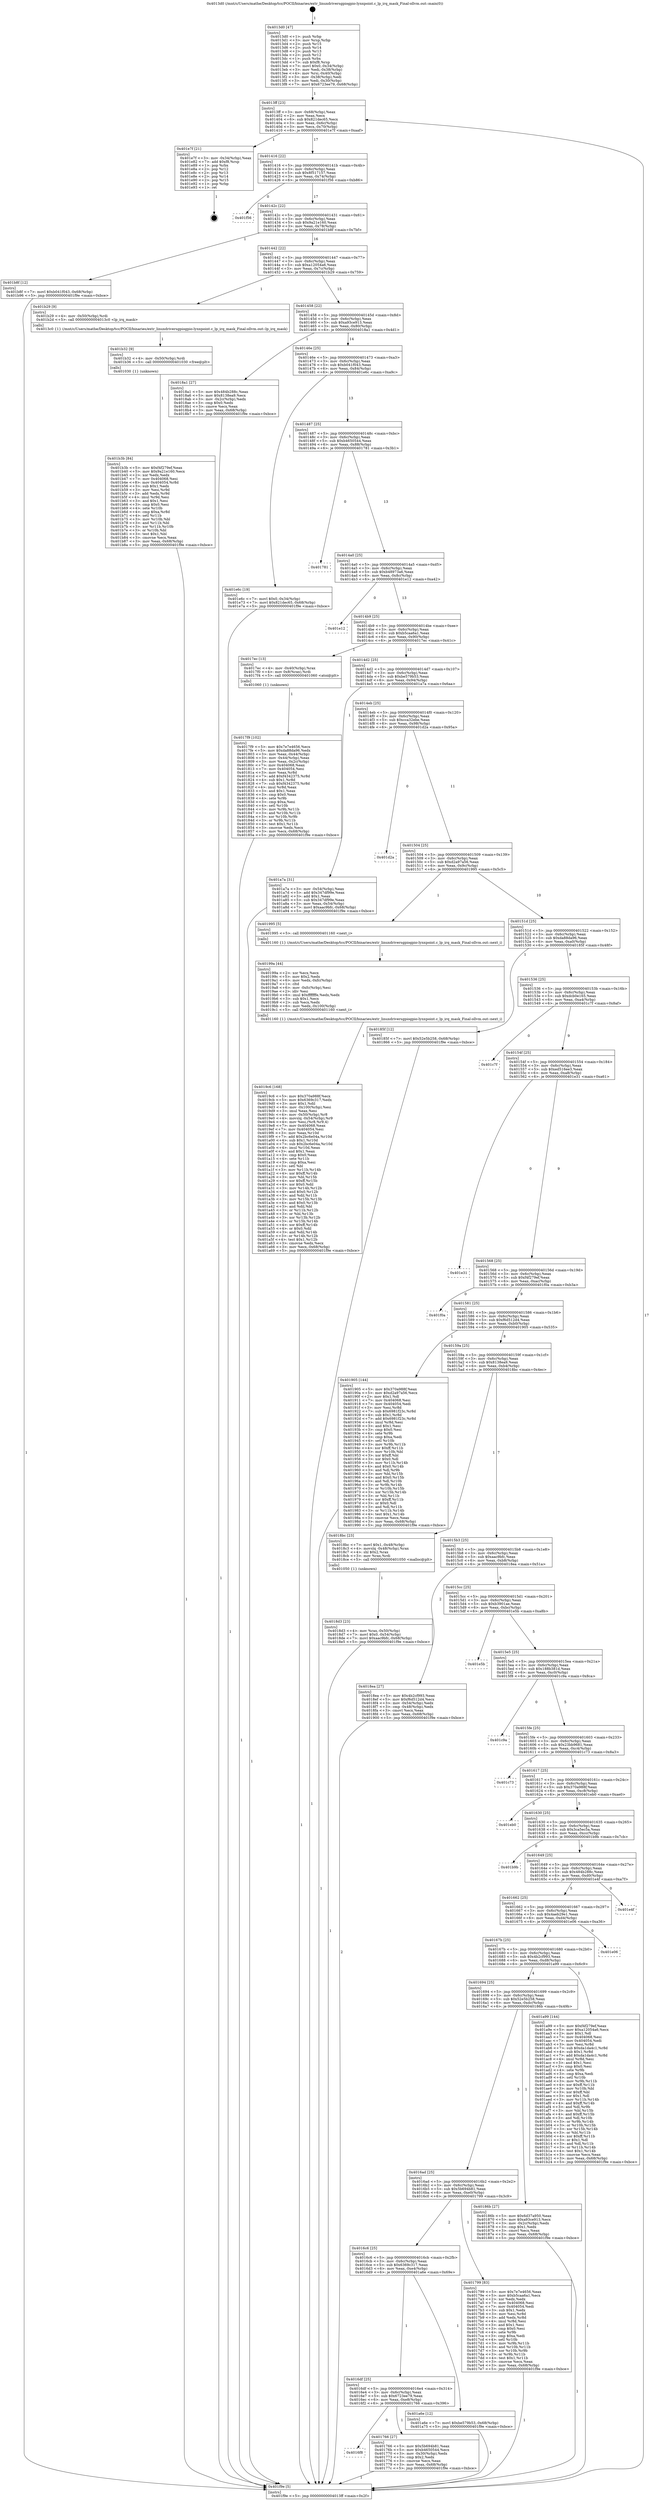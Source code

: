 digraph "0x4013d0" {
  label = "0x4013d0 (/mnt/c/Users/mathe/Desktop/tcc/POCII/binaries/extr_linuxdriversgpiogpio-lynxpoint.c_lp_irq_mask_Final-ollvm.out::main(0))"
  labelloc = "t"
  node[shape=record]

  Entry [label="",width=0.3,height=0.3,shape=circle,fillcolor=black,style=filled]
  "0x4013ff" [label="{
     0x4013ff [23]\l
     | [instrs]\l
     &nbsp;&nbsp;0x4013ff \<+3\>: mov -0x68(%rbp),%eax\l
     &nbsp;&nbsp;0x401402 \<+2\>: mov %eax,%ecx\l
     &nbsp;&nbsp;0x401404 \<+6\>: sub $0x821dec65,%ecx\l
     &nbsp;&nbsp;0x40140a \<+3\>: mov %eax,-0x6c(%rbp)\l
     &nbsp;&nbsp;0x40140d \<+3\>: mov %ecx,-0x70(%rbp)\l
     &nbsp;&nbsp;0x401410 \<+6\>: je 0000000000401e7f \<main+0xaaf\>\l
  }"]
  "0x401e7f" [label="{
     0x401e7f [21]\l
     | [instrs]\l
     &nbsp;&nbsp;0x401e7f \<+3\>: mov -0x34(%rbp),%eax\l
     &nbsp;&nbsp;0x401e82 \<+7\>: add $0xf8,%rsp\l
     &nbsp;&nbsp;0x401e89 \<+1\>: pop %rbx\l
     &nbsp;&nbsp;0x401e8a \<+2\>: pop %r12\l
     &nbsp;&nbsp;0x401e8c \<+2\>: pop %r13\l
     &nbsp;&nbsp;0x401e8e \<+2\>: pop %r14\l
     &nbsp;&nbsp;0x401e90 \<+2\>: pop %r15\l
     &nbsp;&nbsp;0x401e92 \<+1\>: pop %rbp\l
     &nbsp;&nbsp;0x401e93 \<+1\>: ret\l
  }"]
  "0x401416" [label="{
     0x401416 [22]\l
     | [instrs]\l
     &nbsp;&nbsp;0x401416 \<+5\>: jmp 000000000040141b \<main+0x4b\>\l
     &nbsp;&nbsp;0x40141b \<+3\>: mov -0x6c(%rbp),%eax\l
     &nbsp;&nbsp;0x40141e \<+5\>: sub $0x8f517157,%eax\l
     &nbsp;&nbsp;0x401423 \<+3\>: mov %eax,-0x74(%rbp)\l
     &nbsp;&nbsp;0x401426 \<+6\>: je 0000000000401f56 \<main+0xb86\>\l
  }"]
  Exit [label="",width=0.3,height=0.3,shape=circle,fillcolor=black,style=filled,peripheries=2]
  "0x401f56" [label="{
     0x401f56\l
  }", style=dashed]
  "0x40142c" [label="{
     0x40142c [22]\l
     | [instrs]\l
     &nbsp;&nbsp;0x40142c \<+5\>: jmp 0000000000401431 \<main+0x61\>\l
     &nbsp;&nbsp;0x401431 \<+3\>: mov -0x6c(%rbp),%eax\l
     &nbsp;&nbsp;0x401434 \<+5\>: sub $0x9a21e160,%eax\l
     &nbsp;&nbsp;0x401439 \<+3\>: mov %eax,-0x78(%rbp)\l
     &nbsp;&nbsp;0x40143c \<+6\>: je 0000000000401b8f \<main+0x7bf\>\l
  }"]
  "0x401b3b" [label="{
     0x401b3b [84]\l
     | [instrs]\l
     &nbsp;&nbsp;0x401b3b \<+5\>: mov $0xf4f279ef,%eax\l
     &nbsp;&nbsp;0x401b40 \<+5\>: mov $0x9a21e160,%ecx\l
     &nbsp;&nbsp;0x401b45 \<+2\>: xor %edx,%edx\l
     &nbsp;&nbsp;0x401b47 \<+7\>: mov 0x404068,%esi\l
     &nbsp;&nbsp;0x401b4e \<+8\>: mov 0x404054,%r8d\l
     &nbsp;&nbsp;0x401b56 \<+3\>: sub $0x1,%edx\l
     &nbsp;&nbsp;0x401b59 \<+3\>: mov %esi,%r9d\l
     &nbsp;&nbsp;0x401b5c \<+3\>: add %edx,%r9d\l
     &nbsp;&nbsp;0x401b5f \<+4\>: imul %r9d,%esi\l
     &nbsp;&nbsp;0x401b63 \<+3\>: and $0x1,%esi\l
     &nbsp;&nbsp;0x401b66 \<+3\>: cmp $0x0,%esi\l
     &nbsp;&nbsp;0x401b69 \<+4\>: sete %r10b\l
     &nbsp;&nbsp;0x401b6d \<+4\>: cmp $0xa,%r8d\l
     &nbsp;&nbsp;0x401b71 \<+4\>: setl %r11b\l
     &nbsp;&nbsp;0x401b75 \<+3\>: mov %r10b,%bl\l
     &nbsp;&nbsp;0x401b78 \<+3\>: and %r11b,%bl\l
     &nbsp;&nbsp;0x401b7b \<+3\>: xor %r11b,%r10b\l
     &nbsp;&nbsp;0x401b7e \<+3\>: or %r10b,%bl\l
     &nbsp;&nbsp;0x401b81 \<+3\>: test $0x1,%bl\l
     &nbsp;&nbsp;0x401b84 \<+3\>: cmovne %ecx,%eax\l
     &nbsp;&nbsp;0x401b87 \<+3\>: mov %eax,-0x68(%rbp)\l
     &nbsp;&nbsp;0x401b8a \<+5\>: jmp 0000000000401f9e \<main+0xbce\>\l
  }"]
  "0x401b8f" [label="{
     0x401b8f [12]\l
     | [instrs]\l
     &nbsp;&nbsp;0x401b8f \<+7\>: movl $0xb041f043,-0x68(%rbp)\l
     &nbsp;&nbsp;0x401b96 \<+5\>: jmp 0000000000401f9e \<main+0xbce\>\l
  }"]
  "0x401442" [label="{
     0x401442 [22]\l
     | [instrs]\l
     &nbsp;&nbsp;0x401442 \<+5\>: jmp 0000000000401447 \<main+0x77\>\l
     &nbsp;&nbsp;0x401447 \<+3\>: mov -0x6c(%rbp),%eax\l
     &nbsp;&nbsp;0x40144a \<+5\>: sub $0xa12054a6,%eax\l
     &nbsp;&nbsp;0x40144f \<+3\>: mov %eax,-0x7c(%rbp)\l
     &nbsp;&nbsp;0x401452 \<+6\>: je 0000000000401b29 \<main+0x759\>\l
  }"]
  "0x401b32" [label="{
     0x401b32 [9]\l
     | [instrs]\l
     &nbsp;&nbsp;0x401b32 \<+4\>: mov -0x50(%rbp),%rdi\l
     &nbsp;&nbsp;0x401b36 \<+5\>: call 0000000000401030 \<free@plt\>\l
     | [calls]\l
     &nbsp;&nbsp;0x401030 \{1\} (unknown)\l
  }"]
  "0x401b29" [label="{
     0x401b29 [9]\l
     | [instrs]\l
     &nbsp;&nbsp;0x401b29 \<+4\>: mov -0x50(%rbp),%rdi\l
     &nbsp;&nbsp;0x401b2d \<+5\>: call 00000000004013c0 \<lp_irq_mask\>\l
     | [calls]\l
     &nbsp;&nbsp;0x4013c0 \{1\} (/mnt/c/Users/mathe/Desktop/tcc/POCII/binaries/extr_linuxdriversgpiogpio-lynxpoint.c_lp_irq_mask_Final-ollvm.out::lp_irq_mask)\l
  }"]
  "0x401458" [label="{
     0x401458 [22]\l
     | [instrs]\l
     &nbsp;&nbsp;0x401458 \<+5\>: jmp 000000000040145d \<main+0x8d\>\l
     &nbsp;&nbsp;0x40145d \<+3\>: mov -0x6c(%rbp),%eax\l
     &nbsp;&nbsp;0x401460 \<+5\>: sub $0xa93ce913,%eax\l
     &nbsp;&nbsp;0x401465 \<+3\>: mov %eax,-0x80(%rbp)\l
     &nbsp;&nbsp;0x401468 \<+6\>: je 00000000004018a1 \<main+0x4d1\>\l
  }"]
  "0x4019c6" [label="{
     0x4019c6 [168]\l
     | [instrs]\l
     &nbsp;&nbsp;0x4019c6 \<+5\>: mov $0x370a988f,%ecx\l
     &nbsp;&nbsp;0x4019cb \<+5\>: mov $0x6369c317,%edx\l
     &nbsp;&nbsp;0x4019d0 \<+3\>: mov $0x1,%dil\l
     &nbsp;&nbsp;0x4019d3 \<+6\>: mov -0x100(%rbp),%esi\l
     &nbsp;&nbsp;0x4019d9 \<+3\>: imul %eax,%esi\l
     &nbsp;&nbsp;0x4019dc \<+4\>: mov -0x50(%rbp),%r8\l
     &nbsp;&nbsp;0x4019e0 \<+4\>: movslq -0x54(%rbp),%r9\l
     &nbsp;&nbsp;0x4019e4 \<+4\>: mov %esi,(%r8,%r9,4)\l
     &nbsp;&nbsp;0x4019e8 \<+7\>: mov 0x404068,%eax\l
     &nbsp;&nbsp;0x4019ef \<+7\>: mov 0x404054,%esi\l
     &nbsp;&nbsp;0x4019f6 \<+3\>: mov %eax,%r10d\l
     &nbsp;&nbsp;0x4019f9 \<+7\>: add $0x2bc6e04a,%r10d\l
     &nbsp;&nbsp;0x401a00 \<+4\>: sub $0x1,%r10d\l
     &nbsp;&nbsp;0x401a04 \<+7\>: sub $0x2bc6e04a,%r10d\l
     &nbsp;&nbsp;0x401a0b \<+4\>: imul %r10d,%eax\l
     &nbsp;&nbsp;0x401a0f \<+3\>: and $0x1,%eax\l
     &nbsp;&nbsp;0x401a12 \<+3\>: cmp $0x0,%eax\l
     &nbsp;&nbsp;0x401a15 \<+4\>: sete %r11b\l
     &nbsp;&nbsp;0x401a19 \<+3\>: cmp $0xa,%esi\l
     &nbsp;&nbsp;0x401a1c \<+3\>: setl %bl\l
     &nbsp;&nbsp;0x401a1f \<+3\>: mov %r11b,%r14b\l
     &nbsp;&nbsp;0x401a22 \<+4\>: xor $0xff,%r14b\l
     &nbsp;&nbsp;0x401a26 \<+3\>: mov %bl,%r15b\l
     &nbsp;&nbsp;0x401a29 \<+4\>: xor $0xff,%r15b\l
     &nbsp;&nbsp;0x401a2d \<+4\>: xor $0x0,%dil\l
     &nbsp;&nbsp;0x401a31 \<+3\>: mov %r14b,%r12b\l
     &nbsp;&nbsp;0x401a34 \<+4\>: and $0x0,%r12b\l
     &nbsp;&nbsp;0x401a38 \<+3\>: and %dil,%r11b\l
     &nbsp;&nbsp;0x401a3b \<+3\>: mov %r15b,%r13b\l
     &nbsp;&nbsp;0x401a3e \<+4\>: and $0x0,%r13b\l
     &nbsp;&nbsp;0x401a42 \<+3\>: and %dil,%bl\l
     &nbsp;&nbsp;0x401a45 \<+3\>: or %r11b,%r12b\l
     &nbsp;&nbsp;0x401a48 \<+3\>: or %bl,%r13b\l
     &nbsp;&nbsp;0x401a4b \<+3\>: xor %r13b,%r12b\l
     &nbsp;&nbsp;0x401a4e \<+3\>: or %r15b,%r14b\l
     &nbsp;&nbsp;0x401a51 \<+4\>: xor $0xff,%r14b\l
     &nbsp;&nbsp;0x401a55 \<+4\>: or $0x0,%dil\l
     &nbsp;&nbsp;0x401a59 \<+3\>: and %dil,%r14b\l
     &nbsp;&nbsp;0x401a5c \<+3\>: or %r14b,%r12b\l
     &nbsp;&nbsp;0x401a5f \<+4\>: test $0x1,%r12b\l
     &nbsp;&nbsp;0x401a63 \<+3\>: cmovne %edx,%ecx\l
     &nbsp;&nbsp;0x401a66 \<+3\>: mov %ecx,-0x68(%rbp)\l
     &nbsp;&nbsp;0x401a69 \<+5\>: jmp 0000000000401f9e \<main+0xbce\>\l
  }"]
  "0x4018a1" [label="{
     0x4018a1 [27]\l
     | [instrs]\l
     &nbsp;&nbsp;0x4018a1 \<+5\>: mov $0x484b288c,%eax\l
     &nbsp;&nbsp;0x4018a6 \<+5\>: mov $0x8138ea9,%ecx\l
     &nbsp;&nbsp;0x4018ab \<+3\>: mov -0x2c(%rbp),%edx\l
     &nbsp;&nbsp;0x4018ae \<+3\>: cmp $0x0,%edx\l
     &nbsp;&nbsp;0x4018b1 \<+3\>: cmove %ecx,%eax\l
     &nbsp;&nbsp;0x4018b4 \<+3\>: mov %eax,-0x68(%rbp)\l
     &nbsp;&nbsp;0x4018b7 \<+5\>: jmp 0000000000401f9e \<main+0xbce\>\l
  }"]
  "0x40146e" [label="{
     0x40146e [25]\l
     | [instrs]\l
     &nbsp;&nbsp;0x40146e \<+5\>: jmp 0000000000401473 \<main+0xa3\>\l
     &nbsp;&nbsp;0x401473 \<+3\>: mov -0x6c(%rbp),%eax\l
     &nbsp;&nbsp;0x401476 \<+5\>: sub $0xb041f043,%eax\l
     &nbsp;&nbsp;0x40147b \<+6\>: mov %eax,-0x84(%rbp)\l
     &nbsp;&nbsp;0x401481 \<+6\>: je 0000000000401e6c \<main+0xa9c\>\l
  }"]
  "0x40199a" [label="{
     0x40199a [44]\l
     | [instrs]\l
     &nbsp;&nbsp;0x40199a \<+2\>: xor %ecx,%ecx\l
     &nbsp;&nbsp;0x40199c \<+5\>: mov $0x2,%edx\l
     &nbsp;&nbsp;0x4019a1 \<+6\>: mov %edx,-0xfc(%rbp)\l
     &nbsp;&nbsp;0x4019a7 \<+1\>: cltd\l
     &nbsp;&nbsp;0x4019a8 \<+6\>: mov -0xfc(%rbp),%esi\l
     &nbsp;&nbsp;0x4019ae \<+2\>: idiv %esi\l
     &nbsp;&nbsp;0x4019b0 \<+6\>: imul $0xfffffffe,%edx,%edx\l
     &nbsp;&nbsp;0x4019b6 \<+3\>: sub $0x1,%ecx\l
     &nbsp;&nbsp;0x4019b9 \<+2\>: sub %ecx,%edx\l
     &nbsp;&nbsp;0x4019bb \<+6\>: mov %edx,-0x100(%rbp)\l
     &nbsp;&nbsp;0x4019c1 \<+5\>: call 0000000000401160 \<next_i\>\l
     | [calls]\l
     &nbsp;&nbsp;0x401160 \{1\} (/mnt/c/Users/mathe/Desktop/tcc/POCII/binaries/extr_linuxdriversgpiogpio-lynxpoint.c_lp_irq_mask_Final-ollvm.out::next_i)\l
  }"]
  "0x401e6c" [label="{
     0x401e6c [19]\l
     | [instrs]\l
     &nbsp;&nbsp;0x401e6c \<+7\>: movl $0x0,-0x34(%rbp)\l
     &nbsp;&nbsp;0x401e73 \<+7\>: movl $0x821dec65,-0x68(%rbp)\l
     &nbsp;&nbsp;0x401e7a \<+5\>: jmp 0000000000401f9e \<main+0xbce\>\l
  }"]
  "0x401487" [label="{
     0x401487 [25]\l
     | [instrs]\l
     &nbsp;&nbsp;0x401487 \<+5\>: jmp 000000000040148c \<main+0xbc\>\l
     &nbsp;&nbsp;0x40148c \<+3\>: mov -0x6c(%rbp),%eax\l
     &nbsp;&nbsp;0x40148f \<+5\>: sub $0xb4650544,%eax\l
     &nbsp;&nbsp;0x401494 \<+6\>: mov %eax,-0x88(%rbp)\l
     &nbsp;&nbsp;0x40149a \<+6\>: je 0000000000401781 \<main+0x3b1\>\l
  }"]
  "0x4018d3" [label="{
     0x4018d3 [23]\l
     | [instrs]\l
     &nbsp;&nbsp;0x4018d3 \<+4\>: mov %rax,-0x50(%rbp)\l
     &nbsp;&nbsp;0x4018d7 \<+7\>: movl $0x0,-0x54(%rbp)\l
     &nbsp;&nbsp;0x4018de \<+7\>: movl $0xaac9bfc,-0x68(%rbp)\l
     &nbsp;&nbsp;0x4018e5 \<+5\>: jmp 0000000000401f9e \<main+0xbce\>\l
  }"]
  "0x401781" [label="{
     0x401781\l
  }", style=dashed]
  "0x4014a0" [label="{
     0x4014a0 [25]\l
     | [instrs]\l
     &nbsp;&nbsp;0x4014a0 \<+5\>: jmp 00000000004014a5 \<main+0xd5\>\l
     &nbsp;&nbsp;0x4014a5 \<+3\>: mov -0x6c(%rbp),%eax\l
     &nbsp;&nbsp;0x4014a8 \<+5\>: sub $0xb48973a6,%eax\l
     &nbsp;&nbsp;0x4014ad \<+6\>: mov %eax,-0x8c(%rbp)\l
     &nbsp;&nbsp;0x4014b3 \<+6\>: je 0000000000401e12 \<main+0xa42\>\l
  }"]
  "0x4017f9" [label="{
     0x4017f9 [102]\l
     | [instrs]\l
     &nbsp;&nbsp;0x4017f9 \<+5\>: mov $0x7e7e4656,%ecx\l
     &nbsp;&nbsp;0x4017fe \<+5\>: mov $0xda88da96,%edx\l
     &nbsp;&nbsp;0x401803 \<+3\>: mov %eax,-0x44(%rbp)\l
     &nbsp;&nbsp;0x401806 \<+3\>: mov -0x44(%rbp),%eax\l
     &nbsp;&nbsp;0x401809 \<+3\>: mov %eax,-0x2c(%rbp)\l
     &nbsp;&nbsp;0x40180c \<+7\>: mov 0x404068,%eax\l
     &nbsp;&nbsp;0x401813 \<+7\>: mov 0x404054,%esi\l
     &nbsp;&nbsp;0x40181a \<+3\>: mov %eax,%r8d\l
     &nbsp;&nbsp;0x40181d \<+7\>: add $0xf4342375,%r8d\l
     &nbsp;&nbsp;0x401824 \<+4\>: sub $0x1,%r8d\l
     &nbsp;&nbsp;0x401828 \<+7\>: sub $0xf4342375,%r8d\l
     &nbsp;&nbsp;0x40182f \<+4\>: imul %r8d,%eax\l
     &nbsp;&nbsp;0x401833 \<+3\>: and $0x1,%eax\l
     &nbsp;&nbsp;0x401836 \<+3\>: cmp $0x0,%eax\l
     &nbsp;&nbsp;0x401839 \<+4\>: sete %r9b\l
     &nbsp;&nbsp;0x40183d \<+3\>: cmp $0xa,%esi\l
     &nbsp;&nbsp;0x401840 \<+4\>: setl %r10b\l
     &nbsp;&nbsp;0x401844 \<+3\>: mov %r9b,%r11b\l
     &nbsp;&nbsp;0x401847 \<+3\>: and %r10b,%r11b\l
     &nbsp;&nbsp;0x40184a \<+3\>: xor %r10b,%r9b\l
     &nbsp;&nbsp;0x40184d \<+3\>: or %r9b,%r11b\l
     &nbsp;&nbsp;0x401850 \<+4\>: test $0x1,%r11b\l
     &nbsp;&nbsp;0x401854 \<+3\>: cmovne %edx,%ecx\l
     &nbsp;&nbsp;0x401857 \<+3\>: mov %ecx,-0x68(%rbp)\l
     &nbsp;&nbsp;0x40185a \<+5\>: jmp 0000000000401f9e \<main+0xbce\>\l
  }"]
  "0x401e12" [label="{
     0x401e12\l
  }", style=dashed]
  "0x4014b9" [label="{
     0x4014b9 [25]\l
     | [instrs]\l
     &nbsp;&nbsp;0x4014b9 \<+5\>: jmp 00000000004014be \<main+0xee\>\l
     &nbsp;&nbsp;0x4014be \<+3\>: mov -0x6c(%rbp),%eax\l
     &nbsp;&nbsp;0x4014c1 \<+5\>: sub $0xb5caa6a1,%eax\l
     &nbsp;&nbsp;0x4014c6 \<+6\>: mov %eax,-0x90(%rbp)\l
     &nbsp;&nbsp;0x4014cc \<+6\>: je 00000000004017ec \<main+0x41c\>\l
  }"]
  "0x4013d0" [label="{
     0x4013d0 [47]\l
     | [instrs]\l
     &nbsp;&nbsp;0x4013d0 \<+1\>: push %rbp\l
     &nbsp;&nbsp;0x4013d1 \<+3\>: mov %rsp,%rbp\l
     &nbsp;&nbsp;0x4013d4 \<+2\>: push %r15\l
     &nbsp;&nbsp;0x4013d6 \<+2\>: push %r14\l
     &nbsp;&nbsp;0x4013d8 \<+2\>: push %r13\l
     &nbsp;&nbsp;0x4013da \<+2\>: push %r12\l
     &nbsp;&nbsp;0x4013dc \<+1\>: push %rbx\l
     &nbsp;&nbsp;0x4013dd \<+7\>: sub $0xf8,%rsp\l
     &nbsp;&nbsp;0x4013e4 \<+7\>: movl $0x0,-0x34(%rbp)\l
     &nbsp;&nbsp;0x4013eb \<+3\>: mov %edi,-0x38(%rbp)\l
     &nbsp;&nbsp;0x4013ee \<+4\>: mov %rsi,-0x40(%rbp)\l
     &nbsp;&nbsp;0x4013f2 \<+3\>: mov -0x38(%rbp),%edi\l
     &nbsp;&nbsp;0x4013f5 \<+3\>: mov %edi,-0x30(%rbp)\l
     &nbsp;&nbsp;0x4013f8 \<+7\>: movl $0x6723ee79,-0x68(%rbp)\l
  }"]
  "0x4017ec" [label="{
     0x4017ec [13]\l
     | [instrs]\l
     &nbsp;&nbsp;0x4017ec \<+4\>: mov -0x40(%rbp),%rax\l
     &nbsp;&nbsp;0x4017f0 \<+4\>: mov 0x8(%rax),%rdi\l
     &nbsp;&nbsp;0x4017f4 \<+5\>: call 0000000000401060 \<atoi@plt\>\l
     | [calls]\l
     &nbsp;&nbsp;0x401060 \{1\} (unknown)\l
  }"]
  "0x4014d2" [label="{
     0x4014d2 [25]\l
     | [instrs]\l
     &nbsp;&nbsp;0x4014d2 \<+5\>: jmp 00000000004014d7 \<main+0x107\>\l
     &nbsp;&nbsp;0x4014d7 \<+3\>: mov -0x6c(%rbp),%eax\l
     &nbsp;&nbsp;0x4014da \<+5\>: sub $0xbe579b53,%eax\l
     &nbsp;&nbsp;0x4014df \<+6\>: mov %eax,-0x94(%rbp)\l
     &nbsp;&nbsp;0x4014e5 \<+6\>: je 0000000000401a7a \<main+0x6aa\>\l
  }"]
  "0x401f9e" [label="{
     0x401f9e [5]\l
     | [instrs]\l
     &nbsp;&nbsp;0x401f9e \<+5\>: jmp 00000000004013ff \<main+0x2f\>\l
  }"]
  "0x401a7a" [label="{
     0x401a7a [31]\l
     | [instrs]\l
     &nbsp;&nbsp;0x401a7a \<+3\>: mov -0x54(%rbp),%eax\l
     &nbsp;&nbsp;0x401a7d \<+5\>: add $0x347df99e,%eax\l
     &nbsp;&nbsp;0x401a82 \<+3\>: add $0x1,%eax\l
     &nbsp;&nbsp;0x401a85 \<+5\>: sub $0x347df99e,%eax\l
     &nbsp;&nbsp;0x401a8a \<+3\>: mov %eax,-0x54(%rbp)\l
     &nbsp;&nbsp;0x401a8d \<+7\>: movl $0xaac9bfc,-0x68(%rbp)\l
     &nbsp;&nbsp;0x401a94 \<+5\>: jmp 0000000000401f9e \<main+0xbce\>\l
  }"]
  "0x4014eb" [label="{
     0x4014eb [25]\l
     | [instrs]\l
     &nbsp;&nbsp;0x4014eb \<+5\>: jmp 00000000004014f0 \<main+0x120\>\l
     &nbsp;&nbsp;0x4014f0 \<+3\>: mov -0x6c(%rbp),%eax\l
     &nbsp;&nbsp;0x4014f3 \<+5\>: sub $0xcca32ebe,%eax\l
     &nbsp;&nbsp;0x4014f8 \<+6\>: mov %eax,-0x98(%rbp)\l
     &nbsp;&nbsp;0x4014fe \<+6\>: je 0000000000401d2a \<main+0x95a\>\l
  }"]
  "0x4016f8" [label="{
     0x4016f8\l
  }", style=dashed]
  "0x401d2a" [label="{
     0x401d2a\l
  }", style=dashed]
  "0x401504" [label="{
     0x401504 [25]\l
     | [instrs]\l
     &nbsp;&nbsp;0x401504 \<+5\>: jmp 0000000000401509 \<main+0x139\>\l
     &nbsp;&nbsp;0x401509 \<+3\>: mov -0x6c(%rbp),%eax\l
     &nbsp;&nbsp;0x40150c \<+5\>: sub $0xd2a97a56,%eax\l
     &nbsp;&nbsp;0x401511 \<+6\>: mov %eax,-0x9c(%rbp)\l
     &nbsp;&nbsp;0x401517 \<+6\>: je 0000000000401995 \<main+0x5c5\>\l
  }"]
  "0x401766" [label="{
     0x401766 [27]\l
     | [instrs]\l
     &nbsp;&nbsp;0x401766 \<+5\>: mov $0x5b694b81,%eax\l
     &nbsp;&nbsp;0x40176b \<+5\>: mov $0xb4650544,%ecx\l
     &nbsp;&nbsp;0x401770 \<+3\>: mov -0x30(%rbp),%edx\l
     &nbsp;&nbsp;0x401773 \<+3\>: cmp $0x2,%edx\l
     &nbsp;&nbsp;0x401776 \<+3\>: cmovne %ecx,%eax\l
     &nbsp;&nbsp;0x401779 \<+3\>: mov %eax,-0x68(%rbp)\l
     &nbsp;&nbsp;0x40177c \<+5\>: jmp 0000000000401f9e \<main+0xbce\>\l
  }"]
  "0x401995" [label="{
     0x401995 [5]\l
     | [instrs]\l
     &nbsp;&nbsp;0x401995 \<+5\>: call 0000000000401160 \<next_i\>\l
     | [calls]\l
     &nbsp;&nbsp;0x401160 \{1\} (/mnt/c/Users/mathe/Desktop/tcc/POCII/binaries/extr_linuxdriversgpiogpio-lynxpoint.c_lp_irq_mask_Final-ollvm.out::next_i)\l
  }"]
  "0x40151d" [label="{
     0x40151d [25]\l
     | [instrs]\l
     &nbsp;&nbsp;0x40151d \<+5\>: jmp 0000000000401522 \<main+0x152\>\l
     &nbsp;&nbsp;0x401522 \<+3\>: mov -0x6c(%rbp),%eax\l
     &nbsp;&nbsp;0x401525 \<+5\>: sub $0xda88da96,%eax\l
     &nbsp;&nbsp;0x40152a \<+6\>: mov %eax,-0xa0(%rbp)\l
     &nbsp;&nbsp;0x401530 \<+6\>: je 000000000040185f \<main+0x48f\>\l
  }"]
  "0x4016df" [label="{
     0x4016df [25]\l
     | [instrs]\l
     &nbsp;&nbsp;0x4016df \<+5\>: jmp 00000000004016e4 \<main+0x314\>\l
     &nbsp;&nbsp;0x4016e4 \<+3\>: mov -0x6c(%rbp),%eax\l
     &nbsp;&nbsp;0x4016e7 \<+5\>: sub $0x6723ee79,%eax\l
     &nbsp;&nbsp;0x4016ec \<+6\>: mov %eax,-0xe8(%rbp)\l
     &nbsp;&nbsp;0x4016f2 \<+6\>: je 0000000000401766 \<main+0x396\>\l
  }"]
  "0x40185f" [label="{
     0x40185f [12]\l
     | [instrs]\l
     &nbsp;&nbsp;0x40185f \<+7\>: movl $0x52e5b258,-0x68(%rbp)\l
     &nbsp;&nbsp;0x401866 \<+5\>: jmp 0000000000401f9e \<main+0xbce\>\l
  }"]
  "0x401536" [label="{
     0x401536 [25]\l
     | [instrs]\l
     &nbsp;&nbsp;0x401536 \<+5\>: jmp 000000000040153b \<main+0x16b\>\l
     &nbsp;&nbsp;0x40153b \<+3\>: mov -0x6c(%rbp),%eax\l
     &nbsp;&nbsp;0x40153e \<+5\>: sub $0xdcb0e165,%eax\l
     &nbsp;&nbsp;0x401543 \<+6\>: mov %eax,-0xa4(%rbp)\l
     &nbsp;&nbsp;0x401549 \<+6\>: je 0000000000401c7f \<main+0x8af\>\l
  }"]
  "0x401a6e" [label="{
     0x401a6e [12]\l
     | [instrs]\l
     &nbsp;&nbsp;0x401a6e \<+7\>: movl $0xbe579b53,-0x68(%rbp)\l
     &nbsp;&nbsp;0x401a75 \<+5\>: jmp 0000000000401f9e \<main+0xbce\>\l
  }"]
  "0x401c7f" [label="{
     0x401c7f\l
  }", style=dashed]
  "0x40154f" [label="{
     0x40154f [25]\l
     | [instrs]\l
     &nbsp;&nbsp;0x40154f \<+5\>: jmp 0000000000401554 \<main+0x184\>\l
     &nbsp;&nbsp;0x401554 \<+3\>: mov -0x6c(%rbp),%eax\l
     &nbsp;&nbsp;0x401557 \<+5\>: sub $0xed516ee3,%eax\l
     &nbsp;&nbsp;0x40155c \<+6\>: mov %eax,-0xa8(%rbp)\l
     &nbsp;&nbsp;0x401562 \<+6\>: je 0000000000401e31 \<main+0xa61\>\l
  }"]
  "0x4016c6" [label="{
     0x4016c6 [25]\l
     | [instrs]\l
     &nbsp;&nbsp;0x4016c6 \<+5\>: jmp 00000000004016cb \<main+0x2fb\>\l
     &nbsp;&nbsp;0x4016cb \<+3\>: mov -0x6c(%rbp),%eax\l
     &nbsp;&nbsp;0x4016ce \<+5\>: sub $0x6369c317,%eax\l
     &nbsp;&nbsp;0x4016d3 \<+6\>: mov %eax,-0xe4(%rbp)\l
     &nbsp;&nbsp;0x4016d9 \<+6\>: je 0000000000401a6e \<main+0x69e\>\l
  }"]
  "0x401e31" [label="{
     0x401e31\l
  }", style=dashed]
  "0x401568" [label="{
     0x401568 [25]\l
     | [instrs]\l
     &nbsp;&nbsp;0x401568 \<+5\>: jmp 000000000040156d \<main+0x19d\>\l
     &nbsp;&nbsp;0x40156d \<+3\>: mov -0x6c(%rbp),%eax\l
     &nbsp;&nbsp;0x401570 \<+5\>: sub $0xf4f279ef,%eax\l
     &nbsp;&nbsp;0x401575 \<+6\>: mov %eax,-0xac(%rbp)\l
     &nbsp;&nbsp;0x40157b \<+6\>: je 0000000000401f0a \<main+0xb3a\>\l
  }"]
  "0x401799" [label="{
     0x401799 [83]\l
     | [instrs]\l
     &nbsp;&nbsp;0x401799 \<+5\>: mov $0x7e7e4656,%eax\l
     &nbsp;&nbsp;0x40179e \<+5\>: mov $0xb5caa6a1,%ecx\l
     &nbsp;&nbsp;0x4017a3 \<+2\>: xor %edx,%edx\l
     &nbsp;&nbsp;0x4017a5 \<+7\>: mov 0x404068,%esi\l
     &nbsp;&nbsp;0x4017ac \<+7\>: mov 0x404054,%edi\l
     &nbsp;&nbsp;0x4017b3 \<+3\>: sub $0x1,%edx\l
     &nbsp;&nbsp;0x4017b6 \<+3\>: mov %esi,%r8d\l
     &nbsp;&nbsp;0x4017b9 \<+3\>: add %edx,%r8d\l
     &nbsp;&nbsp;0x4017bc \<+4\>: imul %r8d,%esi\l
     &nbsp;&nbsp;0x4017c0 \<+3\>: and $0x1,%esi\l
     &nbsp;&nbsp;0x4017c3 \<+3\>: cmp $0x0,%esi\l
     &nbsp;&nbsp;0x4017c6 \<+4\>: sete %r9b\l
     &nbsp;&nbsp;0x4017ca \<+3\>: cmp $0xa,%edi\l
     &nbsp;&nbsp;0x4017cd \<+4\>: setl %r10b\l
     &nbsp;&nbsp;0x4017d1 \<+3\>: mov %r9b,%r11b\l
     &nbsp;&nbsp;0x4017d4 \<+3\>: and %r10b,%r11b\l
     &nbsp;&nbsp;0x4017d7 \<+3\>: xor %r10b,%r9b\l
     &nbsp;&nbsp;0x4017da \<+3\>: or %r9b,%r11b\l
     &nbsp;&nbsp;0x4017dd \<+4\>: test $0x1,%r11b\l
     &nbsp;&nbsp;0x4017e1 \<+3\>: cmovne %ecx,%eax\l
     &nbsp;&nbsp;0x4017e4 \<+3\>: mov %eax,-0x68(%rbp)\l
     &nbsp;&nbsp;0x4017e7 \<+5\>: jmp 0000000000401f9e \<main+0xbce\>\l
  }"]
  "0x401f0a" [label="{
     0x401f0a\l
  }", style=dashed]
  "0x401581" [label="{
     0x401581 [25]\l
     | [instrs]\l
     &nbsp;&nbsp;0x401581 \<+5\>: jmp 0000000000401586 \<main+0x1b6\>\l
     &nbsp;&nbsp;0x401586 \<+3\>: mov -0x6c(%rbp),%eax\l
     &nbsp;&nbsp;0x401589 \<+5\>: sub $0xf6d512d4,%eax\l
     &nbsp;&nbsp;0x40158e \<+6\>: mov %eax,-0xb0(%rbp)\l
     &nbsp;&nbsp;0x401594 \<+6\>: je 0000000000401905 \<main+0x535\>\l
  }"]
  "0x4016ad" [label="{
     0x4016ad [25]\l
     | [instrs]\l
     &nbsp;&nbsp;0x4016ad \<+5\>: jmp 00000000004016b2 \<main+0x2e2\>\l
     &nbsp;&nbsp;0x4016b2 \<+3\>: mov -0x6c(%rbp),%eax\l
     &nbsp;&nbsp;0x4016b5 \<+5\>: sub $0x5b694b81,%eax\l
     &nbsp;&nbsp;0x4016ba \<+6\>: mov %eax,-0xe0(%rbp)\l
     &nbsp;&nbsp;0x4016c0 \<+6\>: je 0000000000401799 \<main+0x3c9\>\l
  }"]
  "0x401905" [label="{
     0x401905 [144]\l
     | [instrs]\l
     &nbsp;&nbsp;0x401905 \<+5\>: mov $0x370a988f,%eax\l
     &nbsp;&nbsp;0x40190a \<+5\>: mov $0xd2a97a56,%ecx\l
     &nbsp;&nbsp;0x40190f \<+2\>: mov $0x1,%dl\l
     &nbsp;&nbsp;0x401911 \<+7\>: mov 0x404068,%esi\l
     &nbsp;&nbsp;0x401918 \<+7\>: mov 0x404054,%edi\l
     &nbsp;&nbsp;0x40191f \<+3\>: mov %esi,%r8d\l
     &nbsp;&nbsp;0x401922 \<+7\>: sub $0x6981f23c,%r8d\l
     &nbsp;&nbsp;0x401929 \<+4\>: sub $0x1,%r8d\l
     &nbsp;&nbsp;0x40192d \<+7\>: add $0x6981f23c,%r8d\l
     &nbsp;&nbsp;0x401934 \<+4\>: imul %r8d,%esi\l
     &nbsp;&nbsp;0x401938 \<+3\>: and $0x1,%esi\l
     &nbsp;&nbsp;0x40193b \<+3\>: cmp $0x0,%esi\l
     &nbsp;&nbsp;0x40193e \<+4\>: sete %r9b\l
     &nbsp;&nbsp;0x401942 \<+3\>: cmp $0xa,%edi\l
     &nbsp;&nbsp;0x401945 \<+4\>: setl %r10b\l
     &nbsp;&nbsp;0x401949 \<+3\>: mov %r9b,%r11b\l
     &nbsp;&nbsp;0x40194c \<+4\>: xor $0xff,%r11b\l
     &nbsp;&nbsp;0x401950 \<+3\>: mov %r10b,%bl\l
     &nbsp;&nbsp;0x401953 \<+3\>: xor $0xff,%bl\l
     &nbsp;&nbsp;0x401956 \<+3\>: xor $0x0,%dl\l
     &nbsp;&nbsp;0x401959 \<+3\>: mov %r11b,%r14b\l
     &nbsp;&nbsp;0x40195c \<+4\>: and $0x0,%r14b\l
     &nbsp;&nbsp;0x401960 \<+3\>: and %dl,%r9b\l
     &nbsp;&nbsp;0x401963 \<+3\>: mov %bl,%r15b\l
     &nbsp;&nbsp;0x401966 \<+4\>: and $0x0,%r15b\l
     &nbsp;&nbsp;0x40196a \<+3\>: and %dl,%r10b\l
     &nbsp;&nbsp;0x40196d \<+3\>: or %r9b,%r14b\l
     &nbsp;&nbsp;0x401970 \<+3\>: or %r10b,%r15b\l
     &nbsp;&nbsp;0x401973 \<+3\>: xor %r15b,%r14b\l
     &nbsp;&nbsp;0x401976 \<+3\>: or %bl,%r11b\l
     &nbsp;&nbsp;0x401979 \<+4\>: xor $0xff,%r11b\l
     &nbsp;&nbsp;0x40197d \<+3\>: or $0x0,%dl\l
     &nbsp;&nbsp;0x401980 \<+3\>: and %dl,%r11b\l
     &nbsp;&nbsp;0x401983 \<+3\>: or %r11b,%r14b\l
     &nbsp;&nbsp;0x401986 \<+4\>: test $0x1,%r14b\l
     &nbsp;&nbsp;0x40198a \<+3\>: cmovne %ecx,%eax\l
     &nbsp;&nbsp;0x40198d \<+3\>: mov %eax,-0x68(%rbp)\l
     &nbsp;&nbsp;0x401990 \<+5\>: jmp 0000000000401f9e \<main+0xbce\>\l
  }"]
  "0x40159a" [label="{
     0x40159a [25]\l
     | [instrs]\l
     &nbsp;&nbsp;0x40159a \<+5\>: jmp 000000000040159f \<main+0x1cf\>\l
     &nbsp;&nbsp;0x40159f \<+3\>: mov -0x6c(%rbp),%eax\l
     &nbsp;&nbsp;0x4015a2 \<+5\>: sub $0x8138ea9,%eax\l
     &nbsp;&nbsp;0x4015a7 \<+6\>: mov %eax,-0xb4(%rbp)\l
     &nbsp;&nbsp;0x4015ad \<+6\>: je 00000000004018bc \<main+0x4ec\>\l
  }"]
  "0x40186b" [label="{
     0x40186b [27]\l
     | [instrs]\l
     &nbsp;&nbsp;0x40186b \<+5\>: mov $0x6d37a950,%eax\l
     &nbsp;&nbsp;0x401870 \<+5\>: mov $0xa93ce913,%ecx\l
     &nbsp;&nbsp;0x401875 \<+3\>: mov -0x2c(%rbp),%edx\l
     &nbsp;&nbsp;0x401878 \<+3\>: cmp $0x1,%edx\l
     &nbsp;&nbsp;0x40187b \<+3\>: cmovl %ecx,%eax\l
     &nbsp;&nbsp;0x40187e \<+3\>: mov %eax,-0x68(%rbp)\l
     &nbsp;&nbsp;0x401881 \<+5\>: jmp 0000000000401f9e \<main+0xbce\>\l
  }"]
  "0x4018bc" [label="{
     0x4018bc [23]\l
     | [instrs]\l
     &nbsp;&nbsp;0x4018bc \<+7\>: movl $0x1,-0x48(%rbp)\l
     &nbsp;&nbsp;0x4018c3 \<+4\>: movslq -0x48(%rbp),%rax\l
     &nbsp;&nbsp;0x4018c7 \<+4\>: shl $0x2,%rax\l
     &nbsp;&nbsp;0x4018cb \<+3\>: mov %rax,%rdi\l
     &nbsp;&nbsp;0x4018ce \<+5\>: call 0000000000401050 \<malloc@plt\>\l
     | [calls]\l
     &nbsp;&nbsp;0x401050 \{1\} (unknown)\l
  }"]
  "0x4015b3" [label="{
     0x4015b3 [25]\l
     | [instrs]\l
     &nbsp;&nbsp;0x4015b3 \<+5\>: jmp 00000000004015b8 \<main+0x1e8\>\l
     &nbsp;&nbsp;0x4015b8 \<+3\>: mov -0x6c(%rbp),%eax\l
     &nbsp;&nbsp;0x4015bb \<+5\>: sub $0xaac9bfc,%eax\l
     &nbsp;&nbsp;0x4015c0 \<+6\>: mov %eax,-0xb8(%rbp)\l
     &nbsp;&nbsp;0x4015c6 \<+6\>: je 00000000004018ea \<main+0x51a\>\l
  }"]
  "0x401694" [label="{
     0x401694 [25]\l
     | [instrs]\l
     &nbsp;&nbsp;0x401694 \<+5\>: jmp 0000000000401699 \<main+0x2c9\>\l
     &nbsp;&nbsp;0x401699 \<+3\>: mov -0x6c(%rbp),%eax\l
     &nbsp;&nbsp;0x40169c \<+5\>: sub $0x52e5b258,%eax\l
     &nbsp;&nbsp;0x4016a1 \<+6\>: mov %eax,-0xdc(%rbp)\l
     &nbsp;&nbsp;0x4016a7 \<+6\>: je 000000000040186b \<main+0x49b\>\l
  }"]
  "0x4018ea" [label="{
     0x4018ea [27]\l
     | [instrs]\l
     &nbsp;&nbsp;0x4018ea \<+5\>: mov $0x4b2cf993,%eax\l
     &nbsp;&nbsp;0x4018ef \<+5\>: mov $0xf6d512d4,%ecx\l
     &nbsp;&nbsp;0x4018f4 \<+3\>: mov -0x54(%rbp),%edx\l
     &nbsp;&nbsp;0x4018f7 \<+3\>: cmp -0x48(%rbp),%edx\l
     &nbsp;&nbsp;0x4018fa \<+3\>: cmovl %ecx,%eax\l
     &nbsp;&nbsp;0x4018fd \<+3\>: mov %eax,-0x68(%rbp)\l
     &nbsp;&nbsp;0x401900 \<+5\>: jmp 0000000000401f9e \<main+0xbce\>\l
  }"]
  "0x4015cc" [label="{
     0x4015cc [25]\l
     | [instrs]\l
     &nbsp;&nbsp;0x4015cc \<+5\>: jmp 00000000004015d1 \<main+0x201\>\l
     &nbsp;&nbsp;0x4015d1 \<+3\>: mov -0x6c(%rbp),%eax\l
     &nbsp;&nbsp;0x4015d4 \<+5\>: sub $0xb3901ae,%eax\l
     &nbsp;&nbsp;0x4015d9 \<+6\>: mov %eax,-0xbc(%rbp)\l
     &nbsp;&nbsp;0x4015df \<+6\>: je 0000000000401e5b \<main+0xa8b\>\l
  }"]
  "0x401a99" [label="{
     0x401a99 [144]\l
     | [instrs]\l
     &nbsp;&nbsp;0x401a99 \<+5\>: mov $0xf4f279ef,%eax\l
     &nbsp;&nbsp;0x401a9e \<+5\>: mov $0xa12054a6,%ecx\l
     &nbsp;&nbsp;0x401aa3 \<+2\>: mov $0x1,%dl\l
     &nbsp;&nbsp;0x401aa5 \<+7\>: mov 0x404068,%esi\l
     &nbsp;&nbsp;0x401aac \<+7\>: mov 0x404054,%edi\l
     &nbsp;&nbsp;0x401ab3 \<+3\>: mov %esi,%r8d\l
     &nbsp;&nbsp;0x401ab6 \<+7\>: sub $0xda1da4c1,%r8d\l
     &nbsp;&nbsp;0x401abd \<+4\>: sub $0x1,%r8d\l
     &nbsp;&nbsp;0x401ac1 \<+7\>: add $0xda1da4c1,%r8d\l
     &nbsp;&nbsp;0x401ac8 \<+4\>: imul %r8d,%esi\l
     &nbsp;&nbsp;0x401acc \<+3\>: and $0x1,%esi\l
     &nbsp;&nbsp;0x401acf \<+3\>: cmp $0x0,%esi\l
     &nbsp;&nbsp;0x401ad2 \<+4\>: sete %r9b\l
     &nbsp;&nbsp;0x401ad6 \<+3\>: cmp $0xa,%edi\l
     &nbsp;&nbsp;0x401ad9 \<+4\>: setl %r10b\l
     &nbsp;&nbsp;0x401add \<+3\>: mov %r9b,%r11b\l
     &nbsp;&nbsp;0x401ae0 \<+4\>: xor $0xff,%r11b\l
     &nbsp;&nbsp;0x401ae4 \<+3\>: mov %r10b,%bl\l
     &nbsp;&nbsp;0x401ae7 \<+3\>: xor $0xff,%bl\l
     &nbsp;&nbsp;0x401aea \<+3\>: xor $0x1,%dl\l
     &nbsp;&nbsp;0x401aed \<+3\>: mov %r11b,%r14b\l
     &nbsp;&nbsp;0x401af0 \<+4\>: and $0xff,%r14b\l
     &nbsp;&nbsp;0x401af4 \<+3\>: and %dl,%r9b\l
     &nbsp;&nbsp;0x401af7 \<+3\>: mov %bl,%r15b\l
     &nbsp;&nbsp;0x401afa \<+4\>: and $0xff,%r15b\l
     &nbsp;&nbsp;0x401afe \<+3\>: and %dl,%r10b\l
     &nbsp;&nbsp;0x401b01 \<+3\>: or %r9b,%r14b\l
     &nbsp;&nbsp;0x401b04 \<+3\>: or %r10b,%r15b\l
     &nbsp;&nbsp;0x401b07 \<+3\>: xor %r15b,%r14b\l
     &nbsp;&nbsp;0x401b0a \<+3\>: or %bl,%r11b\l
     &nbsp;&nbsp;0x401b0d \<+4\>: xor $0xff,%r11b\l
     &nbsp;&nbsp;0x401b11 \<+3\>: or $0x1,%dl\l
     &nbsp;&nbsp;0x401b14 \<+3\>: and %dl,%r11b\l
     &nbsp;&nbsp;0x401b17 \<+3\>: or %r11b,%r14b\l
     &nbsp;&nbsp;0x401b1a \<+4\>: test $0x1,%r14b\l
     &nbsp;&nbsp;0x401b1e \<+3\>: cmovne %ecx,%eax\l
     &nbsp;&nbsp;0x401b21 \<+3\>: mov %eax,-0x68(%rbp)\l
     &nbsp;&nbsp;0x401b24 \<+5\>: jmp 0000000000401f9e \<main+0xbce\>\l
  }"]
  "0x401e5b" [label="{
     0x401e5b\l
  }", style=dashed]
  "0x4015e5" [label="{
     0x4015e5 [25]\l
     | [instrs]\l
     &nbsp;&nbsp;0x4015e5 \<+5\>: jmp 00000000004015ea \<main+0x21a\>\l
     &nbsp;&nbsp;0x4015ea \<+3\>: mov -0x6c(%rbp),%eax\l
     &nbsp;&nbsp;0x4015ed \<+5\>: sub $0x188b381d,%eax\l
     &nbsp;&nbsp;0x4015f2 \<+6\>: mov %eax,-0xc0(%rbp)\l
     &nbsp;&nbsp;0x4015f8 \<+6\>: je 0000000000401c9a \<main+0x8ca\>\l
  }"]
  "0x40167b" [label="{
     0x40167b [25]\l
     | [instrs]\l
     &nbsp;&nbsp;0x40167b \<+5\>: jmp 0000000000401680 \<main+0x2b0\>\l
     &nbsp;&nbsp;0x401680 \<+3\>: mov -0x6c(%rbp),%eax\l
     &nbsp;&nbsp;0x401683 \<+5\>: sub $0x4b2cf993,%eax\l
     &nbsp;&nbsp;0x401688 \<+6\>: mov %eax,-0xd8(%rbp)\l
     &nbsp;&nbsp;0x40168e \<+6\>: je 0000000000401a99 \<main+0x6c9\>\l
  }"]
  "0x401c9a" [label="{
     0x401c9a\l
  }", style=dashed]
  "0x4015fe" [label="{
     0x4015fe [25]\l
     | [instrs]\l
     &nbsp;&nbsp;0x4015fe \<+5\>: jmp 0000000000401603 \<main+0x233\>\l
     &nbsp;&nbsp;0x401603 \<+3\>: mov -0x6c(%rbp),%eax\l
     &nbsp;&nbsp;0x401606 \<+5\>: sub $0x23bb9681,%eax\l
     &nbsp;&nbsp;0x40160b \<+6\>: mov %eax,-0xc4(%rbp)\l
     &nbsp;&nbsp;0x401611 \<+6\>: je 0000000000401c73 \<main+0x8a3\>\l
  }"]
  "0x401e06" [label="{
     0x401e06\l
  }", style=dashed]
  "0x401c73" [label="{
     0x401c73\l
  }", style=dashed]
  "0x401617" [label="{
     0x401617 [25]\l
     | [instrs]\l
     &nbsp;&nbsp;0x401617 \<+5\>: jmp 000000000040161c \<main+0x24c\>\l
     &nbsp;&nbsp;0x40161c \<+3\>: mov -0x6c(%rbp),%eax\l
     &nbsp;&nbsp;0x40161f \<+5\>: sub $0x370a988f,%eax\l
     &nbsp;&nbsp;0x401624 \<+6\>: mov %eax,-0xc8(%rbp)\l
     &nbsp;&nbsp;0x40162a \<+6\>: je 0000000000401eb0 \<main+0xae0\>\l
  }"]
  "0x401662" [label="{
     0x401662 [25]\l
     | [instrs]\l
     &nbsp;&nbsp;0x401662 \<+5\>: jmp 0000000000401667 \<main+0x297\>\l
     &nbsp;&nbsp;0x401667 \<+3\>: mov -0x6c(%rbp),%eax\l
     &nbsp;&nbsp;0x40166a \<+5\>: sub $0x4aeb29e1,%eax\l
     &nbsp;&nbsp;0x40166f \<+6\>: mov %eax,-0xd4(%rbp)\l
     &nbsp;&nbsp;0x401675 \<+6\>: je 0000000000401e06 \<main+0xa36\>\l
  }"]
  "0x401eb0" [label="{
     0x401eb0\l
  }", style=dashed]
  "0x401630" [label="{
     0x401630 [25]\l
     | [instrs]\l
     &nbsp;&nbsp;0x401630 \<+5\>: jmp 0000000000401635 \<main+0x265\>\l
     &nbsp;&nbsp;0x401635 \<+3\>: mov -0x6c(%rbp),%eax\l
     &nbsp;&nbsp;0x401638 \<+5\>: sub $0x3ca5ec5a,%eax\l
     &nbsp;&nbsp;0x40163d \<+6\>: mov %eax,-0xcc(%rbp)\l
     &nbsp;&nbsp;0x401643 \<+6\>: je 0000000000401b9b \<main+0x7cb\>\l
  }"]
  "0x401e4f" [label="{
     0x401e4f\l
  }", style=dashed]
  "0x401b9b" [label="{
     0x401b9b\l
  }", style=dashed]
  "0x401649" [label="{
     0x401649 [25]\l
     | [instrs]\l
     &nbsp;&nbsp;0x401649 \<+5\>: jmp 000000000040164e \<main+0x27e\>\l
     &nbsp;&nbsp;0x40164e \<+3\>: mov -0x6c(%rbp),%eax\l
     &nbsp;&nbsp;0x401651 \<+5\>: sub $0x484b288c,%eax\l
     &nbsp;&nbsp;0x401656 \<+6\>: mov %eax,-0xd0(%rbp)\l
     &nbsp;&nbsp;0x40165c \<+6\>: je 0000000000401e4f \<main+0xa7f\>\l
  }"]
  Entry -> "0x4013d0" [label=" 1"]
  "0x4013ff" -> "0x401e7f" [label=" 1"]
  "0x4013ff" -> "0x401416" [label=" 17"]
  "0x401e7f" -> Exit [label=" 1"]
  "0x401416" -> "0x401f56" [label=" 0"]
  "0x401416" -> "0x40142c" [label=" 17"]
  "0x401e6c" -> "0x401f9e" [label=" 1"]
  "0x40142c" -> "0x401b8f" [label=" 1"]
  "0x40142c" -> "0x401442" [label=" 16"]
  "0x401b8f" -> "0x401f9e" [label=" 1"]
  "0x401442" -> "0x401b29" [label=" 1"]
  "0x401442" -> "0x401458" [label=" 15"]
  "0x401b3b" -> "0x401f9e" [label=" 1"]
  "0x401458" -> "0x4018a1" [label=" 1"]
  "0x401458" -> "0x40146e" [label=" 14"]
  "0x401b32" -> "0x401b3b" [label=" 1"]
  "0x40146e" -> "0x401e6c" [label=" 1"]
  "0x40146e" -> "0x401487" [label=" 13"]
  "0x401b29" -> "0x401b32" [label=" 1"]
  "0x401487" -> "0x401781" [label=" 0"]
  "0x401487" -> "0x4014a0" [label=" 13"]
  "0x401a99" -> "0x401f9e" [label=" 1"]
  "0x4014a0" -> "0x401e12" [label=" 0"]
  "0x4014a0" -> "0x4014b9" [label=" 13"]
  "0x401a7a" -> "0x401f9e" [label=" 1"]
  "0x4014b9" -> "0x4017ec" [label=" 1"]
  "0x4014b9" -> "0x4014d2" [label=" 12"]
  "0x401a6e" -> "0x401f9e" [label=" 1"]
  "0x4014d2" -> "0x401a7a" [label=" 1"]
  "0x4014d2" -> "0x4014eb" [label=" 11"]
  "0x4019c6" -> "0x401f9e" [label=" 1"]
  "0x4014eb" -> "0x401d2a" [label=" 0"]
  "0x4014eb" -> "0x401504" [label=" 11"]
  "0x40199a" -> "0x4019c6" [label=" 1"]
  "0x401504" -> "0x401995" [label=" 1"]
  "0x401504" -> "0x40151d" [label=" 10"]
  "0x401995" -> "0x40199a" [label=" 1"]
  "0x40151d" -> "0x40185f" [label=" 1"]
  "0x40151d" -> "0x401536" [label=" 9"]
  "0x4018ea" -> "0x401f9e" [label=" 2"]
  "0x401536" -> "0x401c7f" [label=" 0"]
  "0x401536" -> "0x40154f" [label=" 9"]
  "0x4018d3" -> "0x401f9e" [label=" 1"]
  "0x40154f" -> "0x401e31" [label=" 0"]
  "0x40154f" -> "0x401568" [label=" 9"]
  "0x4018a1" -> "0x401f9e" [label=" 1"]
  "0x401568" -> "0x401f0a" [label=" 0"]
  "0x401568" -> "0x401581" [label=" 9"]
  "0x40186b" -> "0x401f9e" [label=" 1"]
  "0x401581" -> "0x401905" [label=" 1"]
  "0x401581" -> "0x40159a" [label=" 8"]
  "0x4017f9" -> "0x401f9e" [label=" 1"]
  "0x40159a" -> "0x4018bc" [label=" 1"]
  "0x40159a" -> "0x4015b3" [label=" 7"]
  "0x4017ec" -> "0x4017f9" [label=" 1"]
  "0x4015b3" -> "0x4018ea" [label=" 2"]
  "0x4015b3" -> "0x4015cc" [label=" 5"]
  "0x401f9e" -> "0x4013ff" [label=" 17"]
  "0x4015cc" -> "0x401e5b" [label=" 0"]
  "0x4015cc" -> "0x4015e5" [label=" 5"]
  "0x4013d0" -> "0x4013ff" [label=" 1"]
  "0x4015e5" -> "0x401c9a" [label=" 0"]
  "0x4015e5" -> "0x4015fe" [label=" 5"]
  "0x4016df" -> "0x4016f8" [label=" 0"]
  "0x4015fe" -> "0x401c73" [label=" 0"]
  "0x4015fe" -> "0x401617" [label=" 5"]
  "0x4016df" -> "0x401766" [label=" 1"]
  "0x401617" -> "0x401eb0" [label=" 0"]
  "0x401617" -> "0x401630" [label=" 5"]
  "0x4016c6" -> "0x4016df" [label=" 1"]
  "0x401630" -> "0x401b9b" [label=" 0"]
  "0x401630" -> "0x401649" [label=" 5"]
  "0x4016c6" -> "0x401a6e" [label=" 1"]
  "0x401649" -> "0x401e4f" [label=" 0"]
  "0x401649" -> "0x401662" [label=" 5"]
  "0x401905" -> "0x401f9e" [label=" 1"]
  "0x401662" -> "0x401e06" [label=" 0"]
  "0x401662" -> "0x40167b" [label=" 5"]
  "0x401766" -> "0x401f9e" [label=" 1"]
  "0x40167b" -> "0x401a99" [label=" 1"]
  "0x40167b" -> "0x401694" [label=" 4"]
  "0x401799" -> "0x401f9e" [label=" 1"]
  "0x401694" -> "0x40186b" [label=" 1"]
  "0x401694" -> "0x4016ad" [label=" 3"]
  "0x40185f" -> "0x401f9e" [label=" 1"]
  "0x4016ad" -> "0x401799" [label=" 1"]
  "0x4016ad" -> "0x4016c6" [label=" 2"]
  "0x4018bc" -> "0x4018d3" [label=" 1"]
}
